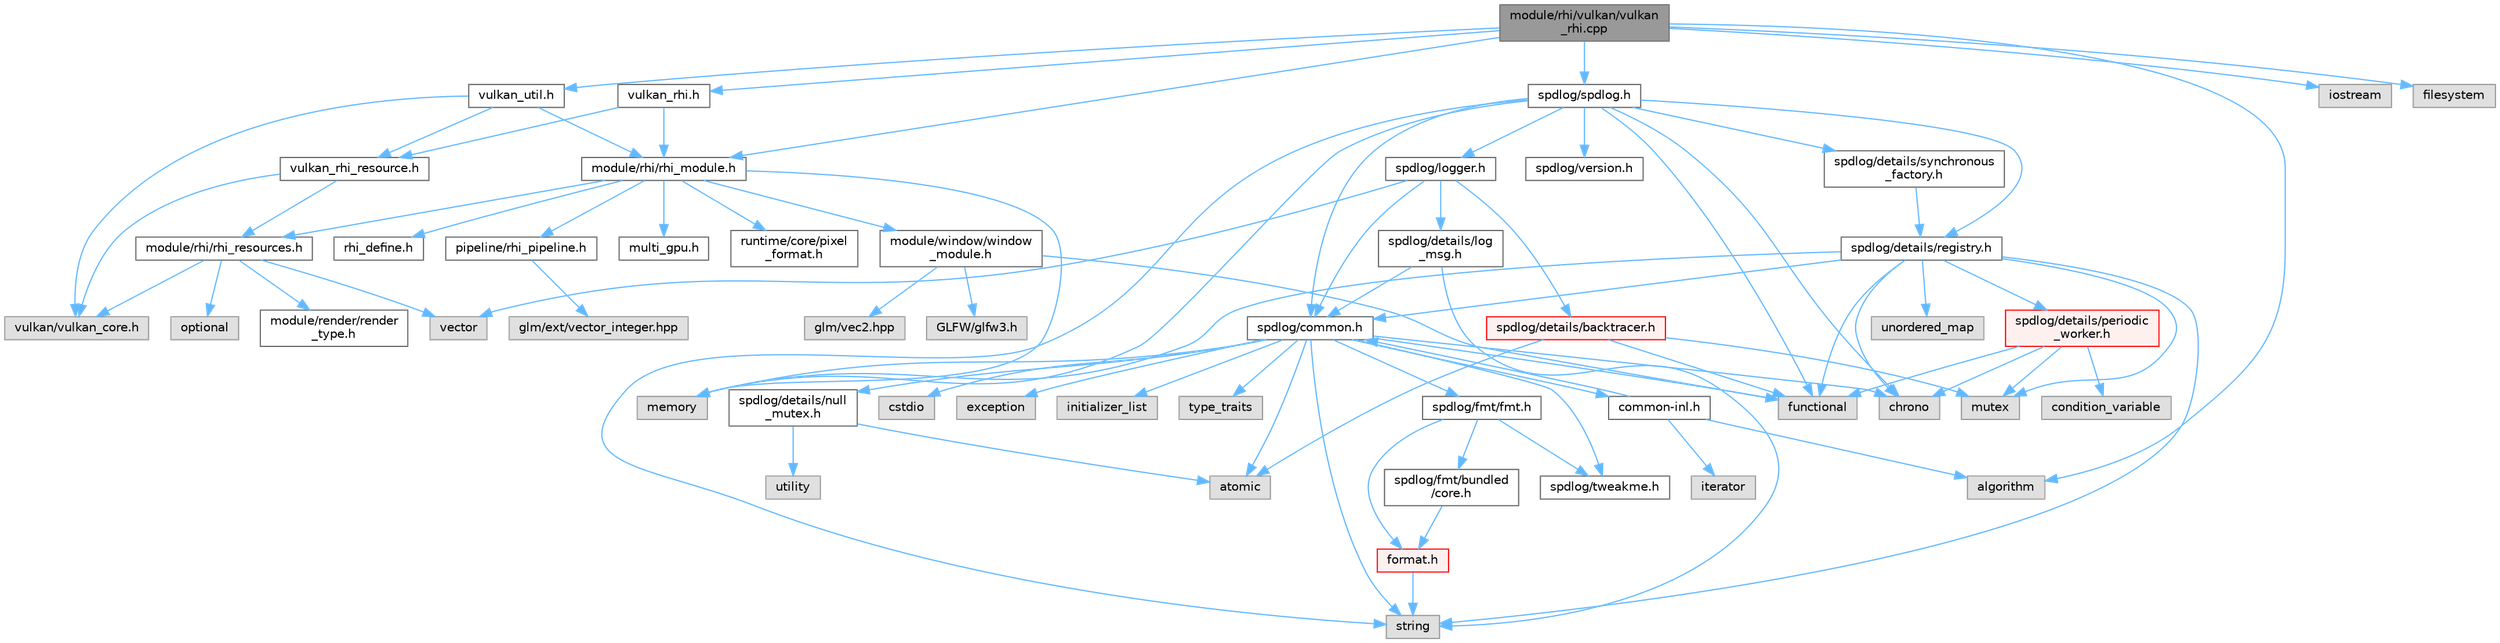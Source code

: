 digraph "module/rhi/vulkan/vulkan_rhi.cpp"
{
 // LATEX_PDF_SIZE
  bgcolor="transparent";
  edge [fontname=Helvetica,fontsize=10,labelfontname=Helvetica,labelfontsize=10];
  node [fontname=Helvetica,fontsize=10,shape=box,height=0.2,width=0.4];
  Node1 [id="Node000001",label="module/rhi/vulkan/vulkan\l_rhi.cpp",height=0.2,width=0.4,color="gray40", fillcolor="grey60", style="filled", fontcolor="black",tooltip=" "];
  Node1 -> Node2 [id="edge1_Node000001_Node000002",color="steelblue1",style="solid",tooltip=" "];
  Node2 [id="Node000002",label="vulkan_rhi.h",height=0.2,width=0.4,color="grey40", fillcolor="white", style="filled",URL="$vulkan__rhi_8h.html",tooltip=" "];
  Node2 -> Node3 [id="edge2_Node000002_Node000003",color="steelblue1",style="solid",tooltip=" "];
  Node3 [id="Node000003",label="vulkan_rhi_resource.h",height=0.2,width=0.4,color="grey40", fillcolor="white", style="filled",URL="$vulkan__rhi__resource_8h.html",tooltip=" "];
  Node3 -> Node4 [id="edge3_Node000003_Node000004",color="steelblue1",style="solid",tooltip=" "];
  Node4 [id="Node000004",label="vulkan/vulkan_core.h",height=0.2,width=0.4,color="grey60", fillcolor="#E0E0E0", style="filled",tooltip=" "];
  Node3 -> Node5 [id="edge4_Node000003_Node000005",color="steelblue1",style="solid",tooltip=" "];
  Node5 [id="Node000005",label="module/rhi/rhi_resources.h",height=0.2,width=0.4,color="grey40", fillcolor="white", style="filled",URL="$rhi__resources_8h.html",tooltip=" "];
  Node5 -> Node6 [id="edge5_Node000005_Node000006",color="steelblue1",style="solid",tooltip=" "];
  Node6 [id="Node000006",label="optional",height=0.2,width=0.4,color="grey60", fillcolor="#E0E0E0", style="filled",tooltip=" "];
  Node5 -> Node4 [id="edge6_Node000005_Node000004",color="steelblue1",style="solid",tooltip=" "];
  Node5 -> Node7 [id="edge7_Node000005_Node000007",color="steelblue1",style="solid",tooltip=" "];
  Node7 [id="Node000007",label="module/render/render\l_type.h",height=0.2,width=0.4,color="grey40", fillcolor="white", style="filled",URL="$render__type_8h.html",tooltip=" "];
  Node5 -> Node8 [id="edge8_Node000005_Node000008",color="steelblue1",style="solid",tooltip=" "];
  Node8 [id="Node000008",label="vector",height=0.2,width=0.4,color="grey60", fillcolor="#E0E0E0", style="filled",tooltip=" "];
  Node2 -> Node9 [id="edge9_Node000002_Node000009",color="steelblue1",style="solid",tooltip=" "];
  Node9 [id="Node000009",label="module/rhi/rhi_module.h",height=0.2,width=0.4,color="grey40", fillcolor="white", style="filled",URL="$rhi__module_8h.html",tooltip=" "];
  Node9 -> Node10 [id="edge10_Node000009_Node000010",color="steelblue1",style="solid",tooltip=" "];
  Node10 [id="Node000010",label="module/window/window\l_module.h",height=0.2,width=0.4,color="grey40", fillcolor="white", style="filled",URL="$window__module_8h.html",tooltip=" "];
  Node10 -> Node11 [id="edge11_Node000010_Node000011",color="steelblue1",style="solid",tooltip=" "];
  Node11 [id="Node000011",label="functional",height=0.2,width=0.4,color="grey60", fillcolor="#E0E0E0", style="filled",tooltip=" "];
  Node10 -> Node12 [id="edge12_Node000010_Node000012",color="steelblue1",style="solid",tooltip=" "];
  Node12 [id="Node000012",label="GLFW/glfw3.h",height=0.2,width=0.4,color="grey60", fillcolor="#E0E0E0", style="filled",tooltip=" "];
  Node10 -> Node13 [id="edge13_Node000010_Node000013",color="steelblue1",style="solid",tooltip=" "];
  Node13 [id="Node000013",label="glm/vec2.hpp",height=0.2,width=0.4,color="grey60", fillcolor="#E0E0E0", style="filled",tooltip=" "];
  Node9 -> Node14 [id="edge14_Node000009_Node000014",color="steelblue1",style="solid",tooltip=" "];
  Node14 [id="Node000014",label="memory",height=0.2,width=0.4,color="grey60", fillcolor="#E0E0E0", style="filled",tooltip=" "];
  Node9 -> Node15 [id="edge15_Node000009_Node000015",color="steelblue1",style="solid",tooltip=" "];
  Node15 [id="Node000015",label="multi_gpu.h",height=0.2,width=0.4,color="grey40", fillcolor="white", style="filled",URL="$multi__gpu_8h.html",tooltip=" "];
  Node9 -> Node16 [id="edge16_Node000009_Node000016",color="steelblue1",style="solid",tooltip=" "];
  Node16 [id="Node000016",label="runtime/core/pixel\l_format.h",height=0.2,width=0.4,color="grey40", fillcolor="white", style="filled",URL="$pixel__format_8h.html",tooltip=" "];
  Node9 -> Node17 [id="edge17_Node000009_Node000017",color="steelblue1",style="solid",tooltip=" "];
  Node17 [id="Node000017",label="rhi_define.h",height=0.2,width=0.4,color="grey40", fillcolor="white", style="filled",URL="$rhi__define_8h.html",tooltip=" "];
  Node9 -> Node5 [id="edge18_Node000009_Node000005",color="steelblue1",style="solid",tooltip=" "];
  Node9 -> Node18 [id="edge19_Node000009_Node000018",color="steelblue1",style="solid",tooltip=" "];
  Node18 [id="Node000018",label="pipeline/rhi_pipeline.h",height=0.2,width=0.4,color="grey40", fillcolor="white", style="filled",URL="$rhi__pipeline_8h.html",tooltip=" "];
  Node18 -> Node19 [id="edge20_Node000018_Node000019",color="steelblue1",style="solid",tooltip=" "];
  Node19 [id="Node000019",label="glm/ext/vector_integer.hpp",height=0.2,width=0.4,color="grey60", fillcolor="#E0E0E0", style="filled",tooltip=" "];
  Node1 -> Node20 [id="edge21_Node000001_Node000020",color="steelblue1",style="solid",tooltip=" "];
  Node20 [id="Node000020",label="iostream",height=0.2,width=0.4,color="grey60", fillcolor="#E0E0E0", style="filled",tooltip=" "];
  Node1 -> Node9 [id="edge22_Node000001_Node000009",color="steelblue1",style="solid",tooltip=" "];
  Node1 -> Node21 [id="edge23_Node000001_Node000021",color="steelblue1",style="solid",tooltip=" "];
  Node21 [id="Node000021",label="spdlog/spdlog.h",height=0.2,width=0.4,color="grey40", fillcolor="white", style="filled",URL="$spdlog_8h.html",tooltip=" "];
  Node21 -> Node22 [id="edge24_Node000021_Node000022",color="steelblue1",style="solid",tooltip=" "];
  Node22 [id="Node000022",label="spdlog/common.h",height=0.2,width=0.4,color="grey40", fillcolor="white", style="filled",URL="$runtime_2spdlog_2include_2spdlog_2common_8h.html",tooltip=" "];
  Node22 -> Node23 [id="edge25_Node000022_Node000023",color="steelblue1",style="solid",tooltip=" "];
  Node23 [id="Node000023",label="spdlog/details/null\l_mutex.h",height=0.2,width=0.4,color="grey40", fillcolor="white", style="filled",URL="$runtime_2spdlog_2include_2spdlog_2details_2null__mutex_8h.html",tooltip=" "];
  Node23 -> Node24 [id="edge26_Node000023_Node000024",color="steelblue1",style="solid",tooltip=" "];
  Node24 [id="Node000024",label="atomic",height=0.2,width=0.4,color="grey60", fillcolor="#E0E0E0", style="filled",tooltip=" "];
  Node23 -> Node25 [id="edge27_Node000023_Node000025",color="steelblue1",style="solid",tooltip=" "];
  Node25 [id="Node000025",label="utility",height=0.2,width=0.4,color="grey60", fillcolor="#E0E0E0", style="filled",tooltip=" "];
  Node22 -> Node26 [id="edge28_Node000022_Node000026",color="steelblue1",style="solid",tooltip=" "];
  Node26 [id="Node000026",label="spdlog/tweakme.h",height=0.2,width=0.4,color="grey40", fillcolor="white", style="filled",URL="$tweakme_8h.html",tooltip=" "];
  Node22 -> Node24 [id="edge29_Node000022_Node000024",color="steelblue1",style="solid",tooltip=" "];
  Node22 -> Node27 [id="edge30_Node000022_Node000027",color="steelblue1",style="solid",tooltip=" "];
  Node27 [id="Node000027",label="chrono",height=0.2,width=0.4,color="grey60", fillcolor="#E0E0E0", style="filled",tooltip=" "];
  Node22 -> Node28 [id="edge31_Node000022_Node000028",color="steelblue1",style="solid",tooltip=" "];
  Node28 [id="Node000028",label="cstdio",height=0.2,width=0.4,color="grey60", fillcolor="#E0E0E0", style="filled",tooltip=" "];
  Node22 -> Node29 [id="edge32_Node000022_Node000029",color="steelblue1",style="solid",tooltip=" "];
  Node29 [id="Node000029",label="exception",height=0.2,width=0.4,color="grey60", fillcolor="#E0E0E0", style="filled",tooltip=" "];
  Node22 -> Node11 [id="edge33_Node000022_Node000011",color="steelblue1",style="solid",tooltip=" "];
  Node22 -> Node30 [id="edge34_Node000022_Node000030",color="steelblue1",style="solid",tooltip=" "];
  Node30 [id="Node000030",label="initializer_list",height=0.2,width=0.4,color="grey60", fillcolor="#E0E0E0", style="filled",tooltip=" "];
  Node22 -> Node14 [id="edge35_Node000022_Node000014",color="steelblue1",style="solid",tooltip=" "];
  Node22 -> Node31 [id="edge36_Node000022_Node000031",color="steelblue1",style="solid",tooltip=" "];
  Node31 [id="Node000031",label="string",height=0.2,width=0.4,color="grey60", fillcolor="#E0E0E0", style="filled",tooltip=" "];
  Node22 -> Node32 [id="edge37_Node000022_Node000032",color="steelblue1",style="solid",tooltip=" "];
  Node32 [id="Node000032",label="type_traits",height=0.2,width=0.4,color="grey60", fillcolor="#E0E0E0", style="filled",tooltip=" "];
  Node22 -> Node33 [id="edge38_Node000022_Node000033",color="steelblue1",style="solid",tooltip=" "];
  Node33 [id="Node000033",label="spdlog/fmt/fmt.h",height=0.2,width=0.4,color="grey40", fillcolor="white", style="filled",URL="$fmt_8h.html",tooltip=" "];
  Node33 -> Node26 [id="edge39_Node000033_Node000026",color="steelblue1",style="solid",tooltip=" "];
  Node33 -> Node34 [id="edge40_Node000033_Node000034",color="steelblue1",style="solid",tooltip=" "];
  Node34 [id="Node000034",label="spdlog/fmt/bundled\l/core.h",height=0.2,width=0.4,color="grey40", fillcolor="white", style="filled",URL="$core_8h.html",tooltip=" "];
  Node34 -> Node35 [id="edge41_Node000034_Node000035",color="steelblue1",style="solid",tooltip=" "];
  Node35 [id="Node000035",label="format.h",height=0.2,width=0.4,color="red", fillcolor="#FFF0F0", style="filled",URL="$spdlog_2include_2spdlog_2fmt_2bundled_2format_8h.html",tooltip=" "];
  Node35 -> Node31 [id="edge42_Node000035_Node000031",color="steelblue1",style="solid",tooltip=" "];
  Node33 -> Node35 [id="edge43_Node000033_Node000035",color="steelblue1",style="solid",tooltip=" "];
  Node22 -> Node192 [id="edge44_Node000022_Node000192",color="steelblue1",style="solid",tooltip=" "];
  Node192 [id="Node000192",label="common-inl.h",height=0.2,width=0.4,color="grey40", fillcolor="white", style="filled",URL="$common-inl_8h.html",tooltip=" "];
  Node192 -> Node22 [id="edge45_Node000192_Node000022",color="steelblue1",style="solid",tooltip=" "];
  Node192 -> Node188 [id="edge46_Node000192_Node000188",color="steelblue1",style="solid",tooltip=" "];
  Node188 [id="Node000188",label="algorithm",height=0.2,width=0.4,color="grey60", fillcolor="#E0E0E0", style="filled",tooltip=" "];
  Node192 -> Node193 [id="edge47_Node000192_Node000193",color="steelblue1",style="solid",tooltip=" "];
  Node193 [id="Node000193",label="iterator",height=0.2,width=0.4,color="grey60", fillcolor="#E0E0E0", style="filled",tooltip=" "];
  Node21 -> Node194 [id="edge48_Node000021_Node000194",color="steelblue1",style="solid",tooltip=" "];
  Node194 [id="Node000194",label="spdlog/details/registry.h",height=0.2,width=0.4,color="grey40", fillcolor="white", style="filled",URL="$registry_8h.html",tooltip=" "];
  Node194 -> Node22 [id="edge49_Node000194_Node000022",color="steelblue1",style="solid",tooltip=" "];
  Node194 -> Node195 [id="edge50_Node000194_Node000195",color="steelblue1",style="solid",tooltip=" "];
  Node195 [id="Node000195",label="spdlog/details/periodic\l_worker.h",height=0.2,width=0.4,color="red", fillcolor="#FFF0F0", style="filled",URL="$periodic__worker_8h.html",tooltip=" "];
  Node195 -> Node27 [id="edge51_Node000195_Node000027",color="steelblue1",style="solid",tooltip=" "];
  Node195 -> Node196 [id="edge52_Node000195_Node000196",color="steelblue1",style="solid",tooltip=" "];
  Node196 [id="Node000196",label="condition_variable",height=0.2,width=0.4,color="grey60", fillcolor="#E0E0E0", style="filled",tooltip=" "];
  Node195 -> Node11 [id="edge53_Node000195_Node000011",color="steelblue1",style="solid",tooltip=" "];
  Node195 -> Node197 [id="edge54_Node000195_Node000197",color="steelblue1",style="solid",tooltip=" "];
  Node197 [id="Node000197",label="mutex",height=0.2,width=0.4,color="grey60", fillcolor="#E0E0E0", style="filled",tooltip=" "];
  Node194 -> Node27 [id="edge55_Node000194_Node000027",color="steelblue1",style="solid",tooltip=" "];
  Node194 -> Node11 [id="edge56_Node000194_Node000011",color="steelblue1",style="solid",tooltip=" "];
  Node194 -> Node14 [id="edge57_Node000194_Node000014",color="steelblue1",style="solid",tooltip=" "];
  Node194 -> Node197 [id="edge58_Node000194_Node000197",color="steelblue1",style="solid",tooltip=" "];
  Node194 -> Node31 [id="edge59_Node000194_Node000031",color="steelblue1",style="solid",tooltip=" "];
  Node194 -> Node199 [id="edge60_Node000194_Node000199",color="steelblue1",style="solid",tooltip=" "];
  Node199 [id="Node000199",label="unordered_map",height=0.2,width=0.4,color="grey60", fillcolor="#E0E0E0", style="filled",tooltip=" "];
  Node21 -> Node200 [id="edge61_Node000021_Node000200",color="steelblue1",style="solid",tooltip=" "];
  Node200 [id="Node000200",label="spdlog/details/synchronous\l_factory.h",height=0.2,width=0.4,color="grey40", fillcolor="white", style="filled",URL="$synchronous__factory_8h.html",tooltip=" "];
  Node200 -> Node194 [id="edge62_Node000200_Node000194",color="steelblue1",style="solid",tooltip=" "];
  Node21 -> Node201 [id="edge63_Node000021_Node000201",color="steelblue1",style="solid",tooltip=" "];
  Node201 [id="Node000201",label="spdlog/logger.h",height=0.2,width=0.4,color="grey40", fillcolor="white", style="filled",URL="$logger_8h.html",tooltip=" "];
  Node201 -> Node22 [id="edge64_Node000201_Node000022",color="steelblue1",style="solid",tooltip=" "];
  Node201 -> Node202 [id="edge65_Node000201_Node000202",color="steelblue1",style="solid",tooltip=" "];
  Node202 [id="Node000202",label="spdlog/details/backtracer.h",height=0.2,width=0.4,color="red", fillcolor="#FFF0F0", style="filled",URL="$backtracer_8h.html",tooltip=" "];
  Node202 -> Node24 [id="edge66_Node000202_Node000024",color="steelblue1",style="solid",tooltip=" "];
  Node202 -> Node11 [id="edge67_Node000202_Node000011",color="steelblue1",style="solid",tooltip=" "];
  Node202 -> Node197 [id="edge68_Node000202_Node000197",color="steelblue1",style="solid",tooltip=" "];
  Node201 -> Node205 [id="edge69_Node000201_Node000205",color="steelblue1",style="solid",tooltip=" "];
  Node205 [id="Node000205",label="spdlog/details/log\l_msg.h",height=0.2,width=0.4,color="grey40", fillcolor="white", style="filled",URL="$log__msg_8h.html",tooltip=" "];
  Node205 -> Node22 [id="edge70_Node000205_Node000022",color="steelblue1",style="solid",tooltip=" "];
  Node205 -> Node31 [id="edge71_Node000205_Node000031",color="steelblue1",style="solid",tooltip=" "];
  Node201 -> Node8 [id="edge72_Node000201_Node000008",color="steelblue1",style="solid",tooltip=" "];
  Node21 -> Node206 [id="edge73_Node000021_Node000206",color="steelblue1",style="solid",tooltip=" "];
  Node206 [id="Node000206",label="spdlog/version.h",height=0.2,width=0.4,color="grey40", fillcolor="white", style="filled",URL="$runtime_2spdlog_2include_2spdlog_2version_8h.html",tooltip=" "];
  Node21 -> Node27 [id="edge74_Node000021_Node000027",color="steelblue1",style="solid",tooltip=" "];
  Node21 -> Node11 [id="edge75_Node000021_Node000011",color="steelblue1",style="solid",tooltip=" "];
  Node21 -> Node14 [id="edge76_Node000021_Node000014",color="steelblue1",style="solid",tooltip=" "];
  Node21 -> Node31 [id="edge77_Node000021_Node000031",color="steelblue1",style="solid",tooltip=" "];
  Node1 -> Node188 [id="edge78_Node000001_Node000188",color="steelblue1",style="solid",tooltip=" "];
  Node1 -> Node207 [id="edge79_Node000001_Node000207",color="steelblue1",style="solid",tooltip=" "];
  Node207 [id="Node000207",label="filesystem",height=0.2,width=0.4,color="grey60", fillcolor="#E0E0E0", style="filled",tooltip=" "];
  Node1 -> Node208 [id="edge80_Node000001_Node000208",color="steelblue1",style="solid",tooltip=" "];
  Node208 [id="Node000208",label="vulkan_util.h",height=0.2,width=0.4,color="grey40", fillcolor="white", style="filled",URL="$vulkan__util_8h.html",tooltip=" "];
  Node208 -> Node4 [id="edge81_Node000208_Node000004",color="steelblue1",style="solid",tooltip=" "];
  Node208 -> Node3 [id="edge82_Node000208_Node000003",color="steelblue1",style="solid",tooltip=" "];
  Node208 -> Node9 [id="edge83_Node000208_Node000009",color="steelblue1",style="solid",tooltip=" "];
}
